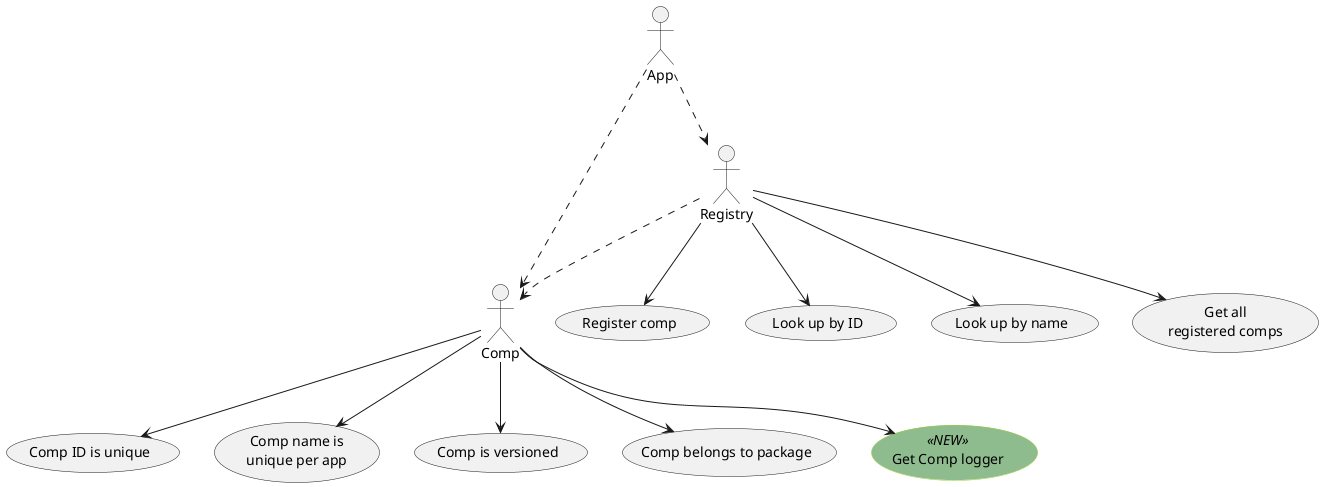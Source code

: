 @startuml
skinparam usecase {
	BackgroundColor<< NEW >> DarkSeaGreen
	BorderColor<< NEW >> YellowGreen
}

actor App
actor Comp
actor Registry

App ...> Comp
App ..> Registry
Registry  ..>Comp

usecase COMP_ID as "
Comp ID is unique
"

usecase COMP_NAME as "
Comp name is
unique per app
"

usecase COMP_VER as "Comp is versioned"
usecase COMP_PKG as "Comp belongs to package"
usecase COMP_LOGGER << NEW >> as "Get Comp logger"

Comp --> COMP_ID
Comp --> COMP_NAME
Comp --> COMP_VER
Comp --> COMP_PKG
Comp --> COMP_LOGGER

usecase REGISTER_COMP as "Register comp"

usecase GET_COMP_BY_ID as "Look up by ID"

usecase GET_COMP_BY_NAME as "Look up by name"

usecase GET_ALL_COMPS as "
Get all
registered comps"

Registry --> REGISTER_COMP
Registry --> GET_COMP_BY_ID
Registry --> GET_COMP_BY_NAME
Registry --> GET_ALL_COMPS

@enduml
